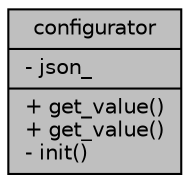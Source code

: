 digraph "configurator"
{
  edge [fontname="Helvetica",fontsize="10",labelfontname="Helvetica",labelfontsize="10"];
  node [fontname="Helvetica",fontsize="10",shape=record];
  Node1 [label="{configurator\n|- json_\l|+ get_value()\l+ get_value()\l- init()\l}",height=0.2,width=0.4,color="black", fillcolor="grey75", style="filled", fontcolor="black"];
}
